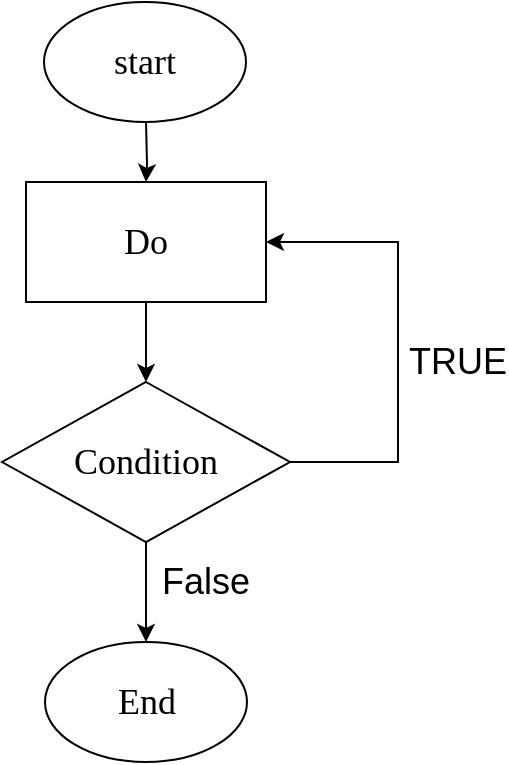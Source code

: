 <mxfile version="14.6.1" type="github">
  <diagram id="C5RBs43oDa-KdzZeNtuy" name="Page-1">
    <mxGraphModel dx="1108" dy="492" grid="1" gridSize="10" guides="1" tooltips="1" connect="1" arrows="1" fold="1" page="1" pageScale="1" pageWidth="827" pageHeight="1169" math="0" shadow="0">
      <root>
        <mxCell id="WIyWlLk6GJQsqaUBKTNV-0" />
        <mxCell id="WIyWlLk6GJQsqaUBKTNV-1" parent="WIyWlLk6GJQsqaUBKTNV-0" />
        <mxCell id="GcOuq34sdKVvr9Sgp2Xw-7" value="" style="edgeStyle=orthogonalEdgeStyle;rounded=0;orthogonalLoop=1;jettySize=auto;html=1;" edge="1" parent="WIyWlLk6GJQsqaUBKTNV-1" target="GcOuq34sdKVvr9Sgp2Xw-5">
          <mxGeometry relative="1" as="geometry">
            <mxPoint x="414" y="110" as="sourcePoint" />
          </mxGeometry>
        </mxCell>
        <mxCell id="GcOuq34sdKVvr9Sgp2Xw-8" value="" style="edgeStyle=orthogonalEdgeStyle;rounded=0;orthogonalLoop=1;jettySize=auto;html=1;" edge="1" parent="WIyWlLk6GJQsqaUBKTNV-1" source="GcOuq34sdKVvr9Sgp2Xw-5" target="GcOuq34sdKVvr9Sgp2Xw-6">
          <mxGeometry relative="1" as="geometry" />
        </mxCell>
        <mxCell id="GcOuq34sdKVvr9Sgp2Xw-5" value="&lt;font face=&quot;Tahoma&quot; style=&quot;font-size: 18px&quot;&gt;Do&lt;br&gt;&lt;/font&gt;" style="rounded=0;whiteSpace=wrap;html=1;" vertex="1" parent="WIyWlLk6GJQsqaUBKTNV-1">
          <mxGeometry x="354" y="140" width="120" height="60" as="geometry" />
        </mxCell>
        <mxCell id="GcOuq34sdKVvr9Sgp2Xw-10" style="edgeStyle=orthogonalEdgeStyle;rounded=0;orthogonalLoop=1;jettySize=auto;html=1;exitX=1;exitY=0.5;exitDx=0;exitDy=0;entryX=1;entryY=0.5;entryDx=0;entryDy=0;" edge="1" parent="WIyWlLk6GJQsqaUBKTNV-1" source="GcOuq34sdKVvr9Sgp2Xw-6" target="GcOuq34sdKVvr9Sgp2Xw-5">
          <mxGeometry relative="1" as="geometry">
            <Array as="points">
              <mxPoint x="540" y="280" />
              <mxPoint x="540" y="170" />
            </Array>
          </mxGeometry>
        </mxCell>
        <mxCell id="GcOuq34sdKVvr9Sgp2Xw-15" value="" style="edgeStyle=orthogonalEdgeStyle;rounded=0;orthogonalLoop=1;jettySize=auto;html=1;" edge="1" parent="WIyWlLk6GJQsqaUBKTNV-1" source="GcOuq34sdKVvr9Sgp2Xw-6">
          <mxGeometry relative="1" as="geometry">
            <mxPoint x="414" y="370" as="targetPoint" />
          </mxGeometry>
        </mxCell>
        <mxCell id="GcOuq34sdKVvr9Sgp2Xw-6" value="&lt;font face=&quot;Tahoma&quot; style=&quot;font-size: 18px&quot;&gt;Condition&lt;/font&gt;" style="rhombus;whiteSpace=wrap;html=1;" vertex="1" parent="WIyWlLk6GJQsqaUBKTNV-1">
          <mxGeometry x="342" y="240" width="144" height="80" as="geometry" />
        </mxCell>
        <mxCell id="GcOuq34sdKVvr9Sgp2Xw-11" value="&lt;font style=&quot;font-size: 18px&quot;&gt;TRUE&lt;/font&gt;" style="text;html=1;strokeColor=none;fillColor=none;align=center;verticalAlign=middle;whiteSpace=wrap;rounded=0;" vertex="1" parent="WIyWlLk6GJQsqaUBKTNV-1">
          <mxGeometry x="550" y="220" width="40" height="20" as="geometry" />
        </mxCell>
        <mxCell id="GcOuq34sdKVvr9Sgp2Xw-16" value="&lt;font style=&quot;font-size: 18px&quot;&gt;False&lt;/font&gt;" style="text;html=1;strokeColor=none;fillColor=none;align=center;verticalAlign=middle;whiteSpace=wrap;rounded=0;" vertex="1" parent="WIyWlLk6GJQsqaUBKTNV-1">
          <mxGeometry x="424" y="330" width="40" height="20" as="geometry" />
        </mxCell>
        <mxCell id="GcOuq34sdKVvr9Sgp2Xw-18" value="&lt;span style=&quot;font-family: &amp;#34;tahoma&amp;#34; ; font-size: 18px&quot;&gt;start&lt;/span&gt;" style="ellipse;whiteSpace=wrap;html=1;" vertex="1" parent="WIyWlLk6GJQsqaUBKTNV-1">
          <mxGeometry x="363" y="50" width="101" height="60" as="geometry" />
        </mxCell>
        <mxCell id="GcOuq34sdKVvr9Sgp2Xw-19" value="&lt;span style=&quot;font-family: &amp;#34;tahoma&amp;#34; ; font-size: 18px&quot;&gt;End&lt;br&gt;&lt;/span&gt;" style="ellipse;whiteSpace=wrap;html=1;" vertex="1" parent="WIyWlLk6GJQsqaUBKTNV-1">
          <mxGeometry x="363.5" y="370" width="101" height="60" as="geometry" />
        </mxCell>
      </root>
    </mxGraphModel>
  </diagram>
</mxfile>
